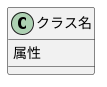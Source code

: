@startuml class_diagram
' 演習(部活動の管理)

' クラスを定義 
class クラス名{
    属性
}


' 関係を定義


' umlの終了を宣言
@enduml
